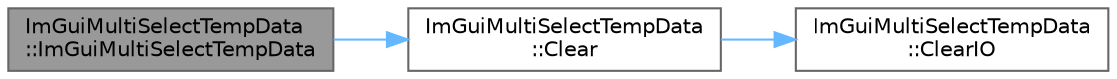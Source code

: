 digraph "ImGuiMultiSelectTempData::ImGuiMultiSelectTempData"
{
 // LATEX_PDF_SIZE
  bgcolor="transparent";
  edge [fontname=Helvetica,fontsize=10,labelfontname=Helvetica,labelfontsize=10];
  node [fontname=Helvetica,fontsize=10,shape=box,height=0.2,width=0.4];
  rankdir="LR";
  Node1 [id="Node000001",label="ImGuiMultiSelectTempData\l::ImGuiMultiSelectTempData",height=0.2,width=0.4,color="gray40", fillcolor="grey60", style="filled", fontcolor="black",tooltip=" "];
  Node1 -> Node2 [id="edge1_Node000001_Node000002",color="steelblue1",style="solid",tooltip=" "];
  Node2 [id="Node000002",label="ImGuiMultiSelectTempData\l::Clear",height=0.2,width=0.4,color="grey40", fillcolor="white", style="filled",URL="$struct_im_gui_multi_select_temp_data.html#ac5c33d16dd86731d0de5f72ae0fff899",tooltip=" "];
  Node2 -> Node3 [id="edge2_Node000002_Node000003",color="steelblue1",style="solid",tooltip=" "];
  Node3 [id="Node000003",label="ImGuiMultiSelectTempData\l::ClearIO",height=0.2,width=0.4,color="grey40", fillcolor="white", style="filled",URL="$struct_im_gui_multi_select_temp_data.html#ad91b0d61b263ff4a2bbabcb252930a37",tooltip=" "];
}
